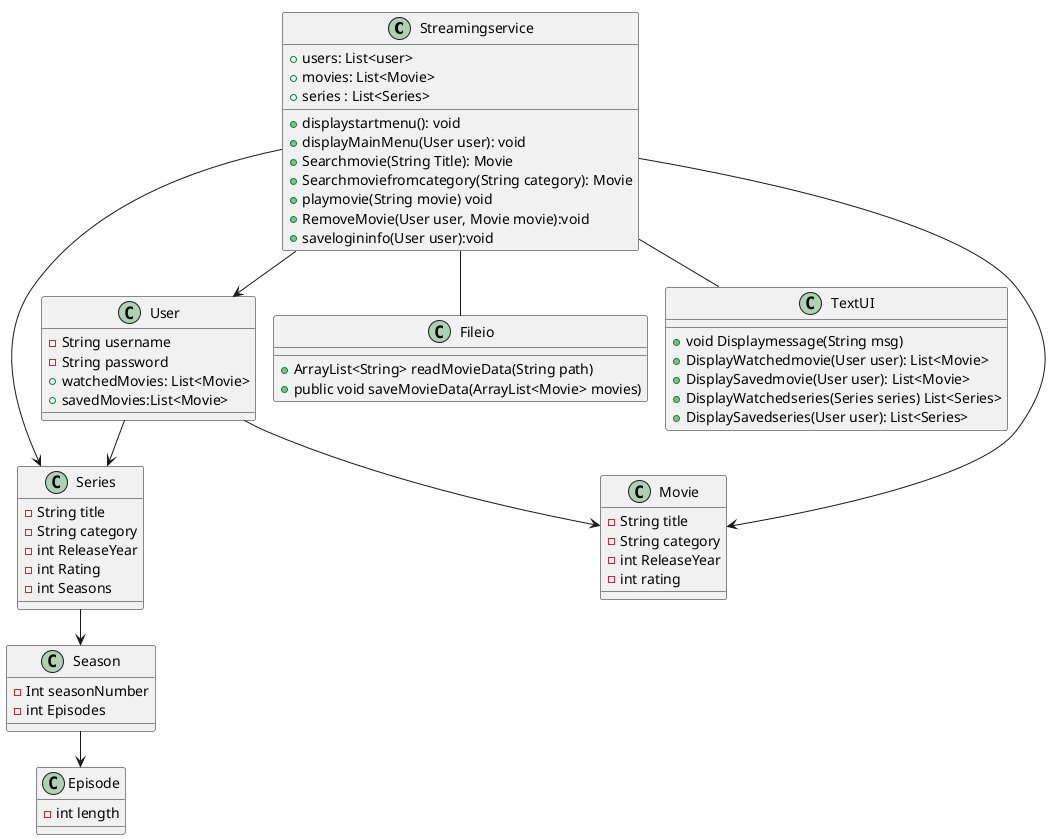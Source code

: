 @startuml
!pragma layout smetana

class Streamingservice {
  +users: List<user>
  + movies: List<Movie>
  + series : List<Series>
  +displaystartmenu(): void
  +displayMainMenu(User user): void
  +Searchmovie(String Title): Movie
  + Searchmoviefromcategory(String category): Movie
  +playmovie(String movie) void
  +RemoveMovie(User user, Movie movie):void
  +savelogininfo(User user):void
}

class User {
    -String username
    -String password
    +watchedMovies: List<Movie>
    +savedMovies:List<Movie>
}

class Series {
    -String title
    -String category
    -int ReleaseYear
    -int Rating
    -int Seasons
}

class Season {
    -Int seasonNumber
    -int Episodes
}

class Episode {
-int length
}


class Fileio {
+ArrayList<String> readMovieData(String path)
+ public void saveMovieData(ArrayList<Movie> movies)
}

class TextUI {
+ void Displaymessage(String msg)
+DisplayWatchedmovie(User user): List<Movie>
 +DisplaySavedmovie(User user): List<Movie>
 +DisplayWatchedseries(Series series) List<Series>
+DisplaySavedseries(User user): List<Series>
}

class Movie {
-String title
-String category
-int ReleaseYear
-int rating
}



Streamingservice -- Fileio
Streamingservice -- TextUI
Streamingservice --> User
Streamingservice --> Movie
Streamingservice --> Series
User --> Series
User --> Movie
Series--> Season
Season --> Episode

@enduml

@startuml
!pragma layout smetana

class Streamingservice {
  +users: List<user>
  + movies: List<Movie>
  + series : List<Series>
  +displaystartmenu(): void
  +displayMainMenu(User user): void
  +Searchmovie(String Title): Movie
  + Searchmoviefromcategory(String category): Movie
  +playmovie(String movie) void
  +RemoveMovie(User user, Movie movie):void
  +savelogininfo(User user):void
}

class User {
    -String username
    -String password
    +watchedMovies: List<Movie>
    +savedMovies:List<Movie>
}

class Series {
    -String title
    -String category
    -int ReleaseYear
    -int Rating
    -int Seasons
}

class Season {
    -Int seasonNumber
    -int Episodes
}

class Episode {
-int length
}


class Fileio {
+ArrayList<String> readMovieData(String path)
+ public void saveMovieData(ArrayList<Movie> movies)
}

class TextUI {
+ void Displaymessage(String msg)
+DisplayWatchedmovie(User user): List<Movie>
 +DisplaySavedmovie(User user): List<Movie>
 +DisplayWatchedseries(Series series) List<Series>
+DisplaySavedseries(User user): List<Series>
}

class Movie {
-String title
-String category
-int ReleaseYear
-int rating
}



Streamingservice -- Fileio
Streamingservice -- TextUI
Streamingservice --> User
Streamingservice --> Movie
Streamingservice --> Series
User --> Series
User --> Movie
Series--> Season
Season --> Episode

@enduml

